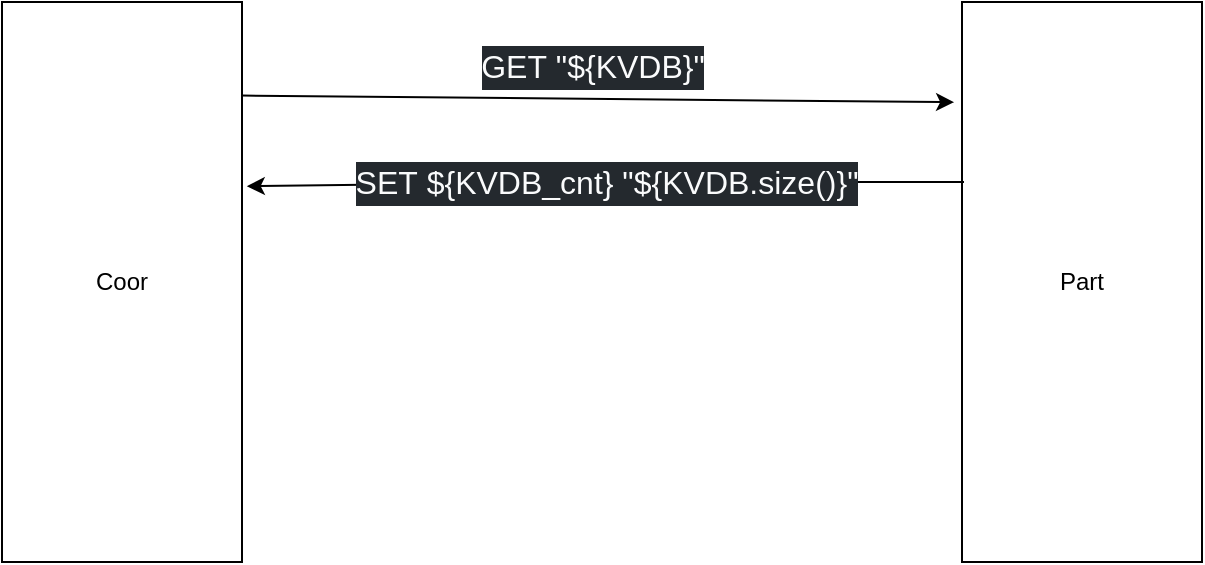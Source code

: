 <mxfile version="13.0.9">
    <diagram id="6hGFLwfOUW9BJ-s0fimq" name="Page-1">
        <mxGraphModel dx="768" dy="578" grid="1" gridSize="10" guides="1" tooltips="1" connect="1" arrows="1" fold="1" page="1" pageScale="1" pageWidth="827" pageHeight="1169" math="0" shadow="0">
            <root>
                <mxCell id="0"/>
                <mxCell id="1" parent="0"/>
                <mxCell id="2" value="Coor" style="rounded=0;whiteSpace=wrap;html=1;" vertex="1" parent="1">
                    <mxGeometry x="60" y="200" width="120" height="280" as="geometry"/>
                </mxCell>
                <mxCell id="3" value="Part" style="rounded=0;whiteSpace=wrap;html=1;" vertex="1" parent="1">
                    <mxGeometry x="540" y="200" width="120" height="280" as="geometry"/>
                </mxCell>
                <mxCell id="4" value="" style="endArrow=classic;html=1;exitX=1;exitY=0.167;exitDx=0;exitDy=0;exitPerimeter=0;entryX=-0.033;entryY=0.179;entryDx=0;entryDy=0;entryPerimeter=0;" edge="1" parent="1" source="2" target="3">
                    <mxGeometry width="50" height="50" relative="1" as="geometry">
                        <mxPoint x="370" y="320" as="sourcePoint"/>
                        <mxPoint x="420" y="270" as="targetPoint"/>
                    </mxGeometry>
                </mxCell>
                <mxCell id="8" value="&lt;div style=&quot;color: rgb(250 , 251 , 252) ; background-color: rgb(36 , 41 , 46) ; font-size: 16px ; line-height: 22px&quot;&gt;GET&amp;nbsp;&quot;${KVDB}&quot;&lt;/div&gt;" style="text;html=1;align=center;verticalAlign=middle;resizable=0;points=[];autosize=1;" vertex="1" parent="1">
                    <mxGeometry x="290" y="217" width="130" height="30" as="geometry"/>
                </mxCell>
                <mxCell id="9" value="" style="endArrow=classic;html=1;entryX=1.02;entryY=0.329;entryDx=0;entryDy=0;entryPerimeter=0;" edge="1" parent="1" target="2">
                    <mxGeometry width="50" height="50" relative="1" as="geometry">
                        <mxPoint x="541" y="290" as="sourcePoint"/>
                        <mxPoint x="190" y="290" as="targetPoint"/>
                        <Array as="points">
                            <mxPoint x="360" y="290"/>
                        </Array>
                    </mxGeometry>
                </mxCell>
                <mxCell id="10" value="&lt;div style=&quot;color: rgb(250 , 251 , 252) ; background-color: rgb(36 , 41 , 46) ; font-size: 16px ; line-height: 22px&quot;&gt;SET&amp;nbsp;${KVDB_cnt}&amp;nbsp;&quot;${KVDB.size()}&quot;&lt;/div&gt;" style="edgeLabel;html=1;align=center;verticalAlign=middle;resizable=0;points=[];" vertex="1" connectable="0" parent="9">
                    <mxGeometry x="0.115" y="4" relative="1" as="geometry">
                        <mxPoint x="21" y="-4" as="offset"/>
                    </mxGeometry>
                </mxCell>
            </root>
        </mxGraphModel>
    </diagram>
</mxfile>